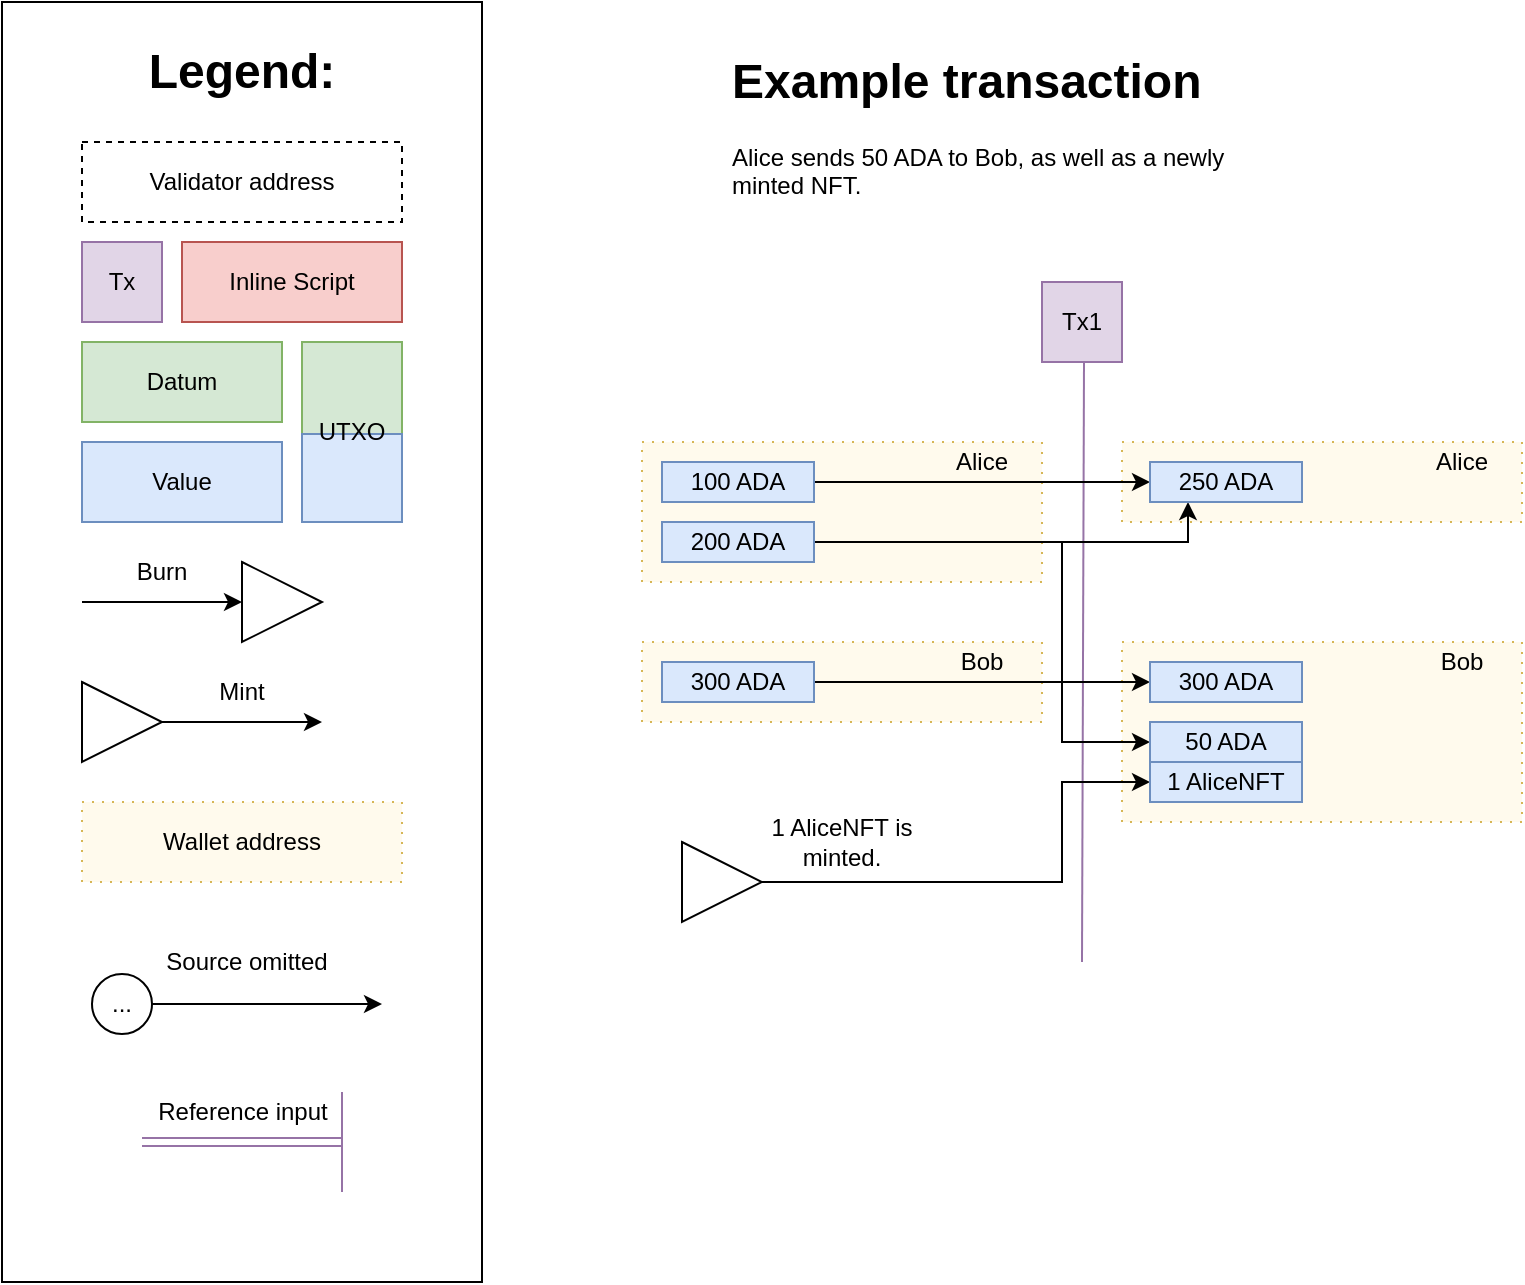 <mxfile version="24.6.5" type="github">
  <diagram id="H6QaFsO8rmnWTCF_wPBy" name="Page-1">
    <mxGraphModel dx="403" dy="593" grid="1" gridSize="10" guides="1" tooltips="1" connect="1" arrows="1" fold="1" page="1" pageScale="1" pageWidth="827" pageHeight="1169" math="0" shadow="0">
      <root>
        <mxCell id="0" />
        <mxCell id="1" parent="0" />
        <mxCell id="tZ6FYn5pUXqPCZOTzb4P-75" value="" style="rounded=0;whiteSpace=wrap;html=1;fontSize=12;fillColor=#FFFAED;dashed=1;horizontal=1;dashPattern=1 4;strokeColor=#d6b656;" parent="1" vertex="1">
          <mxGeometry x="600" y="360" width="200" height="90" as="geometry" />
        </mxCell>
        <mxCell id="tZ6FYn5pUXqPCZOTzb4P-74" value="" style="rounded=0;whiteSpace=wrap;html=1;fontSize=12;fillColor=#FFFAED;dashed=1;horizontal=1;dashPattern=1 4;strokeColor=#d6b656;" parent="1" vertex="1">
          <mxGeometry x="360" y="360" width="200" height="40" as="geometry" />
        </mxCell>
        <mxCell id="tZ6FYn5pUXqPCZOTzb4P-66" value="" style="rounded=0;whiteSpace=wrap;html=1;fontSize=12;fillColor=#FFFAED;dashed=1;horizontal=1;dashPattern=1 4;strokeColor=#d6b656;" parent="1" vertex="1">
          <mxGeometry x="600" y="260" width="200" height="40" as="geometry" />
        </mxCell>
        <mxCell id="tZ6FYn5pUXqPCZOTzb4P-23" value="" style="rounded=0;whiteSpace=wrap;html=1;fontSize=12;movable=0;resizable=0;rotatable=0;deletable=0;editable=0;locked=1;connectable=0;" parent="1" vertex="1">
          <mxGeometry x="40" y="40" width="240" height="640" as="geometry" />
        </mxCell>
        <mxCell id="tZ6FYn5pUXqPCZOTzb4P-2" value="Legend:" style="text;html=1;strokeColor=none;fillColor=none;align=center;verticalAlign=middle;whiteSpace=wrap;rounded=0;fontStyle=1;fontSize=24;" parent="1" vertex="1">
          <mxGeometry x="80" y="40" width="160" height="70" as="geometry" />
        </mxCell>
        <mxCell id="tZ6FYn5pUXqPCZOTzb4P-3" value="Validator address" style="rounded=0;whiteSpace=wrap;html=1;fontSize=12;fillColor=none;dashed=1;horizontal=1;strokeColor=#000000;gradientColor=none;" parent="1" vertex="1">
          <mxGeometry x="80" y="110" width="160" height="40" as="geometry" />
        </mxCell>
        <mxCell id="tZ6FYn5pUXqPCZOTzb4P-4" value="Tx" style="rounded=0;whiteSpace=wrap;html=1;fontSize=12;fillColor=#e1d5e7;horizontal=1;strokeColor=#9673a6;" parent="1" vertex="1">
          <mxGeometry x="80" y="160" width="40" height="40" as="geometry" />
        </mxCell>
        <mxCell id="tZ6FYn5pUXqPCZOTzb4P-5" value="&lt;div&gt;Datum&lt;/div&gt;" style="rounded=0;whiteSpace=wrap;html=1;fontSize=12;fillColor=#d5e8d4;horizontal=1;strokeColor=#82b366;" parent="1" vertex="1">
          <mxGeometry x="80" y="210" width="100" height="40" as="geometry" />
        </mxCell>
        <mxCell id="tZ6FYn5pUXqPCZOTzb4P-7" value="" style="rounded=0;whiteSpace=wrap;html=1;fontSize=12;fillColor=#d5e8d4;horizontal=1;strokeColor=#82b366;" parent="1" vertex="1">
          <mxGeometry x="190" y="210" width="50" height="46" as="geometry" />
        </mxCell>
        <mxCell id="tZ6FYn5pUXqPCZOTzb4P-8" value="Value" style="rounded=0;whiteSpace=wrap;html=1;fontSize=12;fillColor=#dae8fc;horizontal=1;strokeColor=#6c8ebf;" parent="1" vertex="1">
          <mxGeometry x="80" y="260" width="100" height="40" as="geometry" />
        </mxCell>
        <mxCell id="tZ6FYn5pUXqPCZOTzb4P-9" value="" style="rounded=0;whiteSpace=wrap;html=1;fontSize=12;fillColor=#dae8fc;horizontal=1;strokeColor=#6c8ebf;" parent="1" vertex="1">
          <mxGeometry x="190" y="256" width="50" height="44" as="geometry" />
        </mxCell>
        <mxCell id="tZ6FYn5pUXqPCZOTzb4P-10" value="UTXO" style="text;html=1;strokeColor=none;fillColor=none;align=center;verticalAlign=middle;whiteSpace=wrap;rounded=0;fontSize=12;" parent="1" vertex="1">
          <mxGeometry x="195" y="240" width="40" height="30" as="geometry" />
        </mxCell>
        <mxCell id="tZ6FYn5pUXqPCZOTzb4P-11" value="" style="triangle;whiteSpace=wrap;html=1;fontSize=12;strokeColor=default;fillColor=default;" parent="1" vertex="1">
          <mxGeometry x="160" y="320" width="40" height="40" as="geometry" />
        </mxCell>
        <mxCell id="tZ6FYn5pUXqPCZOTzb4P-14" value="" style="endArrow=classic;html=1;rounded=0;fontSize=12;entryX=0;entryY=0.5;entryDx=0;entryDy=0;" parent="1" target="tZ6FYn5pUXqPCZOTzb4P-11" edge="1">
          <mxGeometry width="50" height="50" relative="1" as="geometry">
            <mxPoint x="80" y="340" as="sourcePoint" />
            <mxPoint x="130" y="360" as="targetPoint" />
          </mxGeometry>
        </mxCell>
        <mxCell id="tZ6FYn5pUXqPCZOTzb4P-15" value="Burn" style="text;html=1;strokeColor=none;fillColor=none;align=center;verticalAlign=middle;whiteSpace=wrap;rounded=0;fontSize=12;" parent="1" vertex="1">
          <mxGeometry x="90" y="310" width="60" height="30" as="geometry" />
        </mxCell>
        <mxCell id="tZ6FYn5pUXqPCZOTzb4P-16" value="" style="triangle;whiteSpace=wrap;html=1;fontSize=12;strokeColor=default;fillColor=default;" parent="1" vertex="1">
          <mxGeometry x="80" y="380" width="40" height="40" as="geometry" />
        </mxCell>
        <mxCell id="tZ6FYn5pUXqPCZOTzb4P-19" value="" style="endArrow=classic;html=1;rounded=0;fontSize=12;exitX=1;exitY=0.5;exitDx=0;exitDy=0;" parent="1" source="tZ6FYn5pUXqPCZOTzb4P-16" edge="1">
          <mxGeometry width="50" height="50" relative="1" as="geometry">
            <mxPoint x="160" y="440" as="sourcePoint" />
            <mxPoint x="200" y="400" as="targetPoint" />
          </mxGeometry>
        </mxCell>
        <mxCell id="tZ6FYn5pUXqPCZOTzb4P-20" value="Mint" style="text;html=1;strokeColor=none;fillColor=none;align=center;verticalAlign=middle;whiteSpace=wrap;rounded=0;fontSize=12;" parent="1" vertex="1">
          <mxGeometry x="130" y="370" width="60" height="30" as="geometry" />
        </mxCell>
        <mxCell id="tZ6FYn5pUXqPCZOTzb4P-22" value="Wallet address" style="rounded=0;whiteSpace=wrap;html=1;fontSize=12;fillColor=#FFFAED;dashed=1;horizontal=1;dashPattern=1 4;strokeColor=#d6b656;" parent="1" vertex="1">
          <mxGeometry x="80" y="440" width="160" height="40" as="geometry" />
        </mxCell>
        <mxCell id="tZ6FYn5pUXqPCZOTzb4P-24" value="Tx1" style="rounded=0;whiteSpace=wrap;html=1;fontSize=12;fillColor=#e1d5e7;horizontal=1;strokeColor=#9673a6;" parent="1" vertex="1">
          <mxGeometry x="560" y="180" width="40" height="40" as="geometry" />
        </mxCell>
        <mxCell id="tZ6FYn5pUXqPCZOTzb4P-25" value="" style="endArrow=none;html=1;rounded=0;fontSize=12;entryX=0.5;entryY=1;entryDx=0;entryDy=0;fillColor=#e1d5e7;strokeColor=#9673a6;" parent="1" edge="1">
          <mxGeometry width="50" height="50" relative="1" as="geometry">
            <mxPoint x="580" y="520" as="sourcePoint" />
            <mxPoint x="581.0" y="220" as="targetPoint" />
          </mxGeometry>
        </mxCell>
        <mxCell id="tZ6FYn5pUXqPCZOTzb4P-33" style="edgeStyle=orthogonalEdgeStyle;rounded=0;orthogonalLoop=1;jettySize=auto;html=1;exitX=1;exitY=0.5;exitDx=0;exitDy=0;fontSize=12;" parent="1" source="tZ6FYn5pUXqPCZOTzb4P-28" edge="1">
          <mxGeometry relative="1" as="geometry">
            <mxPoint x="230" y="541" as="targetPoint" />
          </mxGeometry>
        </mxCell>
        <mxCell id="tZ6FYn5pUXqPCZOTzb4P-28" value="..." style="ellipse;whiteSpace=wrap;html=1;aspect=fixed;fontSize=12;strokeColor=#000000;fillColor=none;gradientColor=none;" parent="1" vertex="1">
          <mxGeometry x="85" y="526" width="30" height="30" as="geometry" />
        </mxCell>
        <mxCell id="tZ6FYn5pUXqPCZOTzb4P-34" value="Source omitted" style="text;html=1;strokeColor=none;fillColor=none;align=center;verticalAlign=middle;whiteSpace=wrap;rounded=0;fontSize=12;" parent="1" vertex="1">
          <mxGeometry x="115" y="510" width="95" height="20" as="geometry" />
        </mxCell>
        <mxCell id="tZ6FYn5pUXqPCZOTzb4P-35" value="" style="rounded=0;whiteSpace=wrap;html=1;fontSize=12;fillColor=#FFFAED;dashed=1;horizontal=1;dashPattern=1 4;strokeColor=#d6b656;" parent="1" vertex="1">
          <mxGeometry x="360" y="260" width="200" height="70" as="geometry" />
        </mxCell>
        <mxCell id="tZ6FYn5pUXqPCZOTzb4P-56" style="edgeStyle=orthogonalEdgeStyle;rounded=0;orthogonalLoop=1;jettySize=auto;html=1;exitX=1;exitY=0.5;exitDx=0;exitDy=0;fontSize=12;" parent="1" source="tZ6FYn5pUXqPCZOTzb4P-37" target="tZ6FYn5pUXqPCZOTzb4P-46" edge="1">
          <mxGeometry relative="1" as="geometry" />
        </mxCell>
        <mxCell id="tZ6FYn5pUXqPCZOTzb4P-37" value="300 ADA" style="rounded=0;whiteSpace=wrap;html=1;fontSize=12;fillColor=#dae8fc;horizontal=1;strokeColor=#6c8ebf;" parent="1" vertex="1">
          <mxGeometry x="370" y="370" width="76" height="20" as="geometry" />
        </mxCell>
        <mxCell id="tZ6FYn5pUXqPCZOTzb4P-39" value="Alice" style="text;html=1;strokeColor=none;fillColor=none;align=center;verticalAlign=middle;whiteSpace=wrap;rounded=0;fontSize=12;" parent="1" vertex="1">
          <mxGeometry x="500" y="260" width="60" height="20" as="geometry" />
        </mxCell>
        <mxCell id="tZ6FYn5pUXqPCZOTzb4P-40" value="Bob" style="text;html=1;strokeColor=none;fillColor=none;align=center;verticalAlign=middle;whiteSpace=wrap;rounded=0;fontSize=12;" parent="1" vertex="1">
          <mxGeometry x="500" y="360" width="60" height="20" as="geometry" />
        </mxCell>
        <mxCell id="tZ6FYn5pUXqPCZOTzb4P-71" style="edgeStyle=orthogonalEdgeStyle;rounded=0;orthogonalLoop=1;jettySize=auto;html=1;exitX=1;exitY=0.5;exitDx=0;exitDy=0;entryX=0;entryY=0.5;entryDx=0;entryDy=0;fontSize=12;" parent="1" source="tZ6FYn5pUXqPCZOTzb4P-42" target="tZ6FYn5pUXqPCZOTzb4P-50" edge="1">
          <mxGeometry relative="1" as="geometry" />
        </mxCell>
        <mxCell id="tZ6FYn5pUXqPCZOTzb4P-42" value="100 ADA" style="rounded=0;whiteSpace=wrap;html=1;fontSize=12;fillColor=#dae8fc;horizontal=1;strokeColor=#6c8ebf;" parent="1" vertex="1">
          <mxGeometry x="370" y="270" width="76" height="20" as="geometry" />
        </mxCell>
        <mxCell id="tZ6FYn5pUXqPCZOTzb4P-70" style="edgeStyle=orthogonalEdgeStyle;rounded=0;orthogonalLoop=1;jettySize=auto;html=1;exitX=1;exitY=0.5;exitDx=0;exitDy=0;entryX=0;entryY=0.5;entryDx=0;entryDy=0;fontSize=12;" parent="1" source="tZ6FYn5pUXqPCZOTzb4P-43" target="tZ6FYn5pUXqPCZOTzb4P-57" edge="1">
          <mxGeometry relative="1" as="geometry">
            <Array as="points">
              <mxPoint x="570" y="310" />
              <mxPoint x="570" y="410" />
            </Array>
          </mxGeometry>
        </mxCell>
        <mxCell id="tZ6FYn5pUXqPCZOTzb4P-73" style="edgeStyle=orthogonalEdgeStyle;rounded=0;orthogonalLoop=1;jettySize=auto;html=1;exitX=1;exitY=0.5;exitDx=0;exitDy=0;entryX=0.25;entryY=1;entryDx=0;entryDy=0;fontSize=12;" parent="1" source="tZ6FYn5pUXqPCZOTzb4P-43" target="tZ6FYn5pUXqPCZOTzb4P-50" edge="1">
          <mxGeometry relative="1" as="geometry" />
        </mxCell>
        <mxCell id="tZ6FYn5pUXqPCZOTzb4P-43" value="200 ADA" style="rounded=0;whiteSpace=wrap;html=1;fontSize=12;fillColor=#dae8fc;horizontal=1;strokeColor=#6c8ebf;" parent="1" vertex="1">
          <mxGeometry x="370" y="300" width="76" height="20" as="geometry" />
        </mxCell>
        <mxCell id="tZ6FYn5pUXqPCZOTzb4P-46" value="300 ADA" style="rounded=0;whiteSpace=wrap;html=1;fontSize=12;fillColor=#dae8fc;horizontal=1;strokeColor=#6c8ebf;" parent="1" vertex="1">
          <mxGeometry x="614" y="370" width="76" height="20" as="geometry" />
        </mxCell>
        <mxCell id="tZ6FYn5pUXqPCZOTzb4P-47" value="Alice" style="text;html=1;strokeColor=none;fillColor=none;align=center;verticalAlign=middle;whiteSpace=wrap;rounded=0;fontSize=12;" parent="1" vertex="1">
          <mxGeometry x="740" y="260" width="60" height="20" as="geometry" />
        </mxCell>
        <mxCell id="tZ6FYn5pUXqPCZOTzb4P-48" value="Bob" style="text;html=1;strokeColor=none;fillColor=none;align=center;verticalAlign=middle;whiteSpace=wrap;rounded=0;fontSize=12;" parent="1" vertex="1">
          <mxGeometry x="740" y="360" width="60" height="20" as="geometry" />
        </mxCell>
        <mxCell id="tZ6FYn5pUXqPCZOTzb4P-50" value="250 ADA" style="rounded=0;whiteSpace=wrap;html=1;fontSize=12;fillColor=#dae8fc;horizontal=1;strokeColor=#6c8ebf;" parent="1" vertex="1">
          <mxGeometry x="614" y="270" width="76" height="20" as="geometry" />
        </mxCell>
        <mxCell id="tZ6FYn5pUXqPCZOTzb4P-57" value="50 ADA" style="rounded=0;whiteSpace=wrap;html=1;fontSize=12;fillColor=#dae8fc;horizontal=1;strokeColor=#6c8ebf;" parent="1" vertex="1">
          <mxGeometry x="614" y="400" width="76" height="20" as="geometry" />
        </mxCell>
        <mxCell id="tZ6FYn5pUXqPCZOTzb4P-60" value="&lt;h1&gt;Example transaction&lt;br&gt;&lt;/h1&gt;&lt;p&gt;Alice sends 50 ADA to Bob, as well as a newly minted NFT.&lt;br&gt;&lt;/p&gt;" style="text;html=1;strokeColor=none;fillColor=none;spacing=5;spacingTop=-20;whiteSpace=wrap;overflow=hidden;rounded=0;fontSize=12;" parent="1" vertex="1">
          <mxGeometry x="400" y="60" width="280" height="80" as="geometry" />
        </mxCell>
        <mxCell id="tZ6FYn5pUXqPCZOTzb4P-64" style="edgeStyle=orthogonalEdgeStyle;rounded=0;orthogonalLoop=1;jettySize=auto;html=1;exitX=1;exitY=0.5;exitDx=0;exitDy=0;entryX=0;entryY=0.5;entryDx=0;entryDy=0;fontSize=12;" parent="1" source="tZ6FYn5pUXqPCZOTzb4P-61" target="tZ6FYn5pUXqPCZOTzb4P-63" edge="1">
          <mxGeometry relative="1" as="geometry">
            <Array as="points">
              <mxPoint x="570" y="480" />
              <mxPoint x="570" y="430" />
            </Array>
          </mxGeometry>
        </mxCell>
        <mxCell id="tZ6FYn5pUXqPCZOTzb4P-61" value="" style="triangle;whiteSpace=wrap;html=1;fontSize=12;strokeColor=default;fillColor=default;" parent="1" vertex="1">
          <mxGeometry x="380" y="460" width="40" height="40" as="geometry" />
        </mxCell>
        <mxCell id="tZ6FYn5pUXqPCZOTzb4P-63" value="1 AliceNFT" style="rounded=0;whiteSpace=wrap;html=1;fontSize=12;fillColor=#dae8fc;horizontal=1;strokeColor=#6c8ebf;" parent="1" vertex="1">
          <mxGeometry x="614" y="420" width="76" height="20" as="geometry" />
        </mxCell>
        <mxCell id="tZ6FYn5pUXqPCZOTzb4P-65" value="1 AliceNFT is minted." style="text;html=1;strokeColor=none;fillColor=none;align=center;verticalAlign=middle;whiteSpace=wrap;rounded=0;fontSize=12;" parent="1" vertex="1">
          <mxGeometry x="420" y="440" width="80" height="40" as="geometry" />
        </mxCell>
        <mxCell id="b7pU6-MSUaova8gma20N-1" value="Inline Script" style="rounded=0;whiteSpace=wrap;html=1;fontSize=12;fillColor=#f8cecc;horizontal=1;strokeColor=#b85450;" vertex="1" parent="1">
          <mxGeometry x="130" y="160" width="110" height="40" as="geometry" />
        </mxCell>
        <mxCell id="b7pU6-MSUaova8gma20N-3" value="" style="endArrow=none;html=1;rounded=0;fillColor=#e1d5e7;strokeColor=#9673a6;" edge="1" parent="1">
          <mxGeometry width="50" height="50" relative="1" as="geometry">
            <mxPoint x="210" y="635" as="sourcePoint" />
            <mxPoint x="210" y="585" as="targetPoint" />
          </mxGeometry>
        </mxCell>
        <mxCell id="b7pU6-MSUaova8gma20N-4" value="" style="shape=link;html=1;rounded=0;fillColor=#e1d5e7;strokeColor=#9673a6;" edge="1" parent="1">
          <mxGeometry width="100" relative="1" as="geometry">
            <mxPoint x="110" y="610" as="sourcePoint" />
            <mxPoint x="210" y="610" as="targetPoint" />
          </mxGeometry>
        </mxCell>
        <mxCell id="b7pU6-MSUaova8gma20N-5" value="Reference input" style="text;html=1;strokeColor=none;fillColor=none;align=center;verticalAlign=middle;whiteSpace=wrap;rounded=0;fontSize=12;" vertex="1" parent="1">
          <mxGeometry x="112.5" y="585" width="95" height="20" as="geometry" />
        </mxCell>
      </root>
    </mxGraphModel>
  </diagram>
</mxfile>

